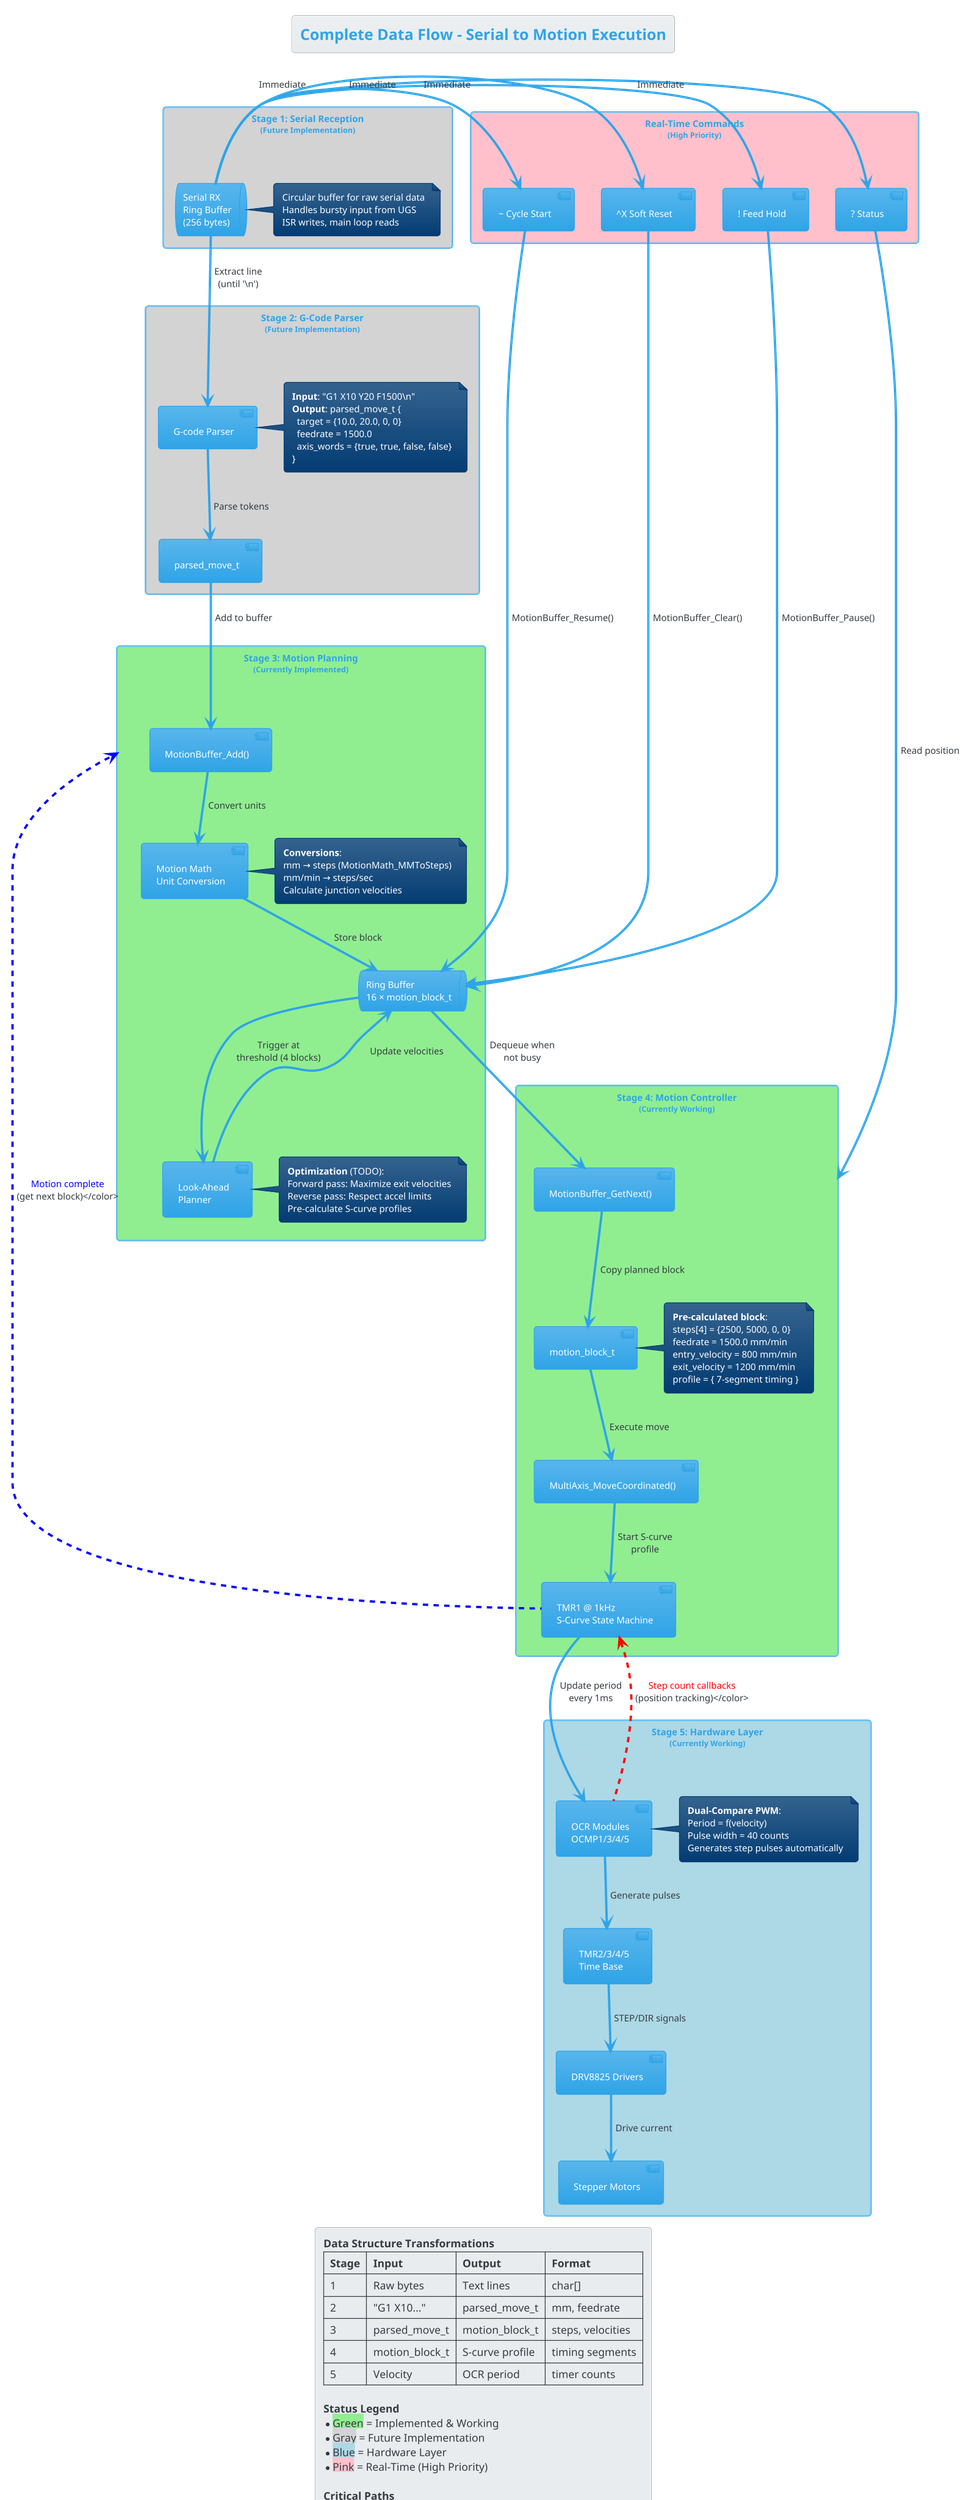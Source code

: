 @startuml
!theme cerulean
title Complete Data Flow - Serial to Motion Execution
scale 1.2

' ============================================================================
' STAGE 1: SERIAL RECEPTION (Future)
' ============================================================================
rectangle "**Stage 1: Serial Reception**\n<size:10>(Future Implementation)</size>" as Stage1 #LightGray {
  queue "Serial RX\nRing Buffer\n(256 bytes)" as SerialBuf
  note right of SerialBuf
    Circular buffer for raw serial data
    Handles bursty input from UGS
    ISR writes, main loop reads
  end note
}

' ============================================================================
' STAGE 2: G-CODE PARSING (Future)
' ============================================================================
rectangle "**Stage 2: G-Code Parser**\n<size:10>(Future Implementation)</size>" as Stage2 #LightGray {
  component [G-code Parser] as Parser
  component [parsed_move_t] as ParsedMove
  
  note right of Parser
    **Input**: "G1 X10 Y20 F1500\n"
    **Output**: parsed_move_t {
      target = {10.0, 20.0, 0, 0}
      feedrate = 1500.0
      axis_words = {true, true, false, false}
    }
  end note
}

' ============================================================================
' STAGE 3: MOTION BUFFER (Implemented)
' ============================================================================
rectangle "**Stage 3: Motion Planning**\n<size:10>(Currently Implemented)</size>" as Stage3 #LightGreen {
  component [MotionBuffer_Add()] as BufferAdd
  component [Motion Math\nUnit Conversion] as MathConv
  queue "Ring Buffer\n16 × motion_block_t" as RingBuf
  component [Look-Ahead\nPlanner] as Planner
  
  note right of MathConv
    **Conversions**:
    mm → steps (MotionMath_MMToSteps)
    mm/min → steps/sec
    Calculate junction velocities
  end note
  
  note right of Planner
    **Optimization** (TODO):
    Forward pass: Maximize exit velocities
    Reverse pass: Respect accel limits
    Pre-calculate S-curve profiles
  end note
}

' ============================================================================
' STAGE 4: MOTION EXECUTION (Working)
' ============================================================================
rectangle "**Stage 4: Motion Controller**\n<size:10>(Currently Working)</size>" as Stage4 #LightGreen {
  component [MotionBuffer_GetNext()] as BufferGet
  component [motion_block_t] as MotionBlock
  component [MultiAxis_MoveCoordinated()] as Coordinated
  component [TMR1 @ 1kHz\nS-Curve State Machine] as TMR1
  
  note right of MotionBlock
    **Pre-calculated block**:
    steps[4] = {2500, 5000, 0, 0}
    feedrate = 1500.0 mm/min
    entry_velocity = 800 mm/min
    exit_velocity = 1200 mm/min
    profile = { 7-segment timing }
  end note
}

' ============================================================================
' STAGE 5: HARDWARE PULSE GENERATION (Working)
' ============================================================================
rectangle "**Stage 5: Hardware Layer**\n<size:10>(Currently Working)</size>" as Stage5 #LightBlue {
  component [OCR Modules\nOCMP1/3/4/5] as OCR
  component [TMR2/3/4/5\nTime Base] as Timers
  component [DRV8825 Drivers] as Drivers
  component [Stepper Motors] as Motors
  
  note right of OCR
    **Dual-Compare PWM**:
    Period = f(velocity)
    Pulse width = 40 counts
    Generates step pulses automatically
  end note
}

' ============================================================================
' DATA FLOW CONNECTIONS
' ============================================================================

' Stage 1 → Stage 2
SerialBuf -down-> Parser : Extract line\n(until '\\n')

' Stage 2 → Stage 3
Parser -down-> ParsedMove : Parse tokens
ParsedMove -down-> BufferAdd : Add to buffer

' Stage 3 internal flow
BufferAdd -down-> MathConv : Convert units
MathConv -down-> RingBuf : Store block
RingBuf -right-> Planner : Trigger at\nthreshold (4 blocks)
Planner -down-> RingBuf : Update velocities

' Stage 3 → Stage 4
RingBuf -down-> BufferGet : Dequeue when\nnot busy
BufferGet -down-> MotionBlock : Copy planned block
MotionBlock -down-> Coordinated : Execute move

' Stage 4 → Stage 5
Coordinated -down-> TMR1 : Start S-curve\nprofile
TMR1 -down-> OCR : Update period\nevery 1ms
OCR -down-> Timers : Generate pulses
Timers -down-> Drivers : STEP/DIR signals
Drivers -down-> Motors : Drive current

' ============================================================================
' REAL-TIME COMMANDS (Bypass Buffer)
' ============================================================================
rectangle "**Real-Time Commands**\n<size:10>(High Priority)</size>" as RealTime #Pink {
  component [? Status] as Status
  component [! Feed Hold] as Hold
  component [~ Cycle Start] as Resume
  component [^X Soft Reset] as Reset
}

SerialBuf -right-> Status : Immediate
Status -down-> Stage4 : Read position
SerialBuf -right-> Hold : Immediate
Hold -down-> RingBuf : MotionBuffer_Pause()
SerialBuf -right-> Resume : Immediate
Resume -down-> RingBuf : MotionBuffer_Resume()
SerialBuf -right-> Reset : Immediate
Reset -down-> RingBuf : MotionBuffer_Clear()

' ============================================================================
' FEEDBACK LOOP
' ============================================================================
OCR -up[#Red,dashed]-> TMR1 : <color:Red>Step count callbacks\n(position tracking)</color>
TMR1 -up[#Blue,dashed]-> Stage3 : <color:Blue>Motion complete\n(get next block)</color>

' ============================================================================
' LEGEND
' ============================================================================
legend bottom
  **Data Structure Transformations**
  |= Stage |= Input |= Output |= Format |
  | 1 | Raw bytes | Text lines | char[] |
  | 2 | "G1 X10..." | parsed_move_t | mm, feedrate |
  | 3 | parsed_move_t | motion_block_t | steps, velocities |
  | 4 | motion_block_t | S-curve profile | timing segments |
  | 5 | Velocity | OCR period | timer counts |
  
  **Status Legend**
  * <back:lightgreen>Green</back> = Implemented & Working
  * <back:lightgray>Gray</back> = Future Implementation
  * <back:lightblue>Blue</back> = Hardware Layer
  * <back:pink>Pink</back> = Real-Time (High Priority)
  
  **Critical Paths**
  * <color:Red>Red Dashed</color> = Feedback (interrupts)
  * <color:Blue>Blue Dashed</color> = State updates
end legend

@enduml
